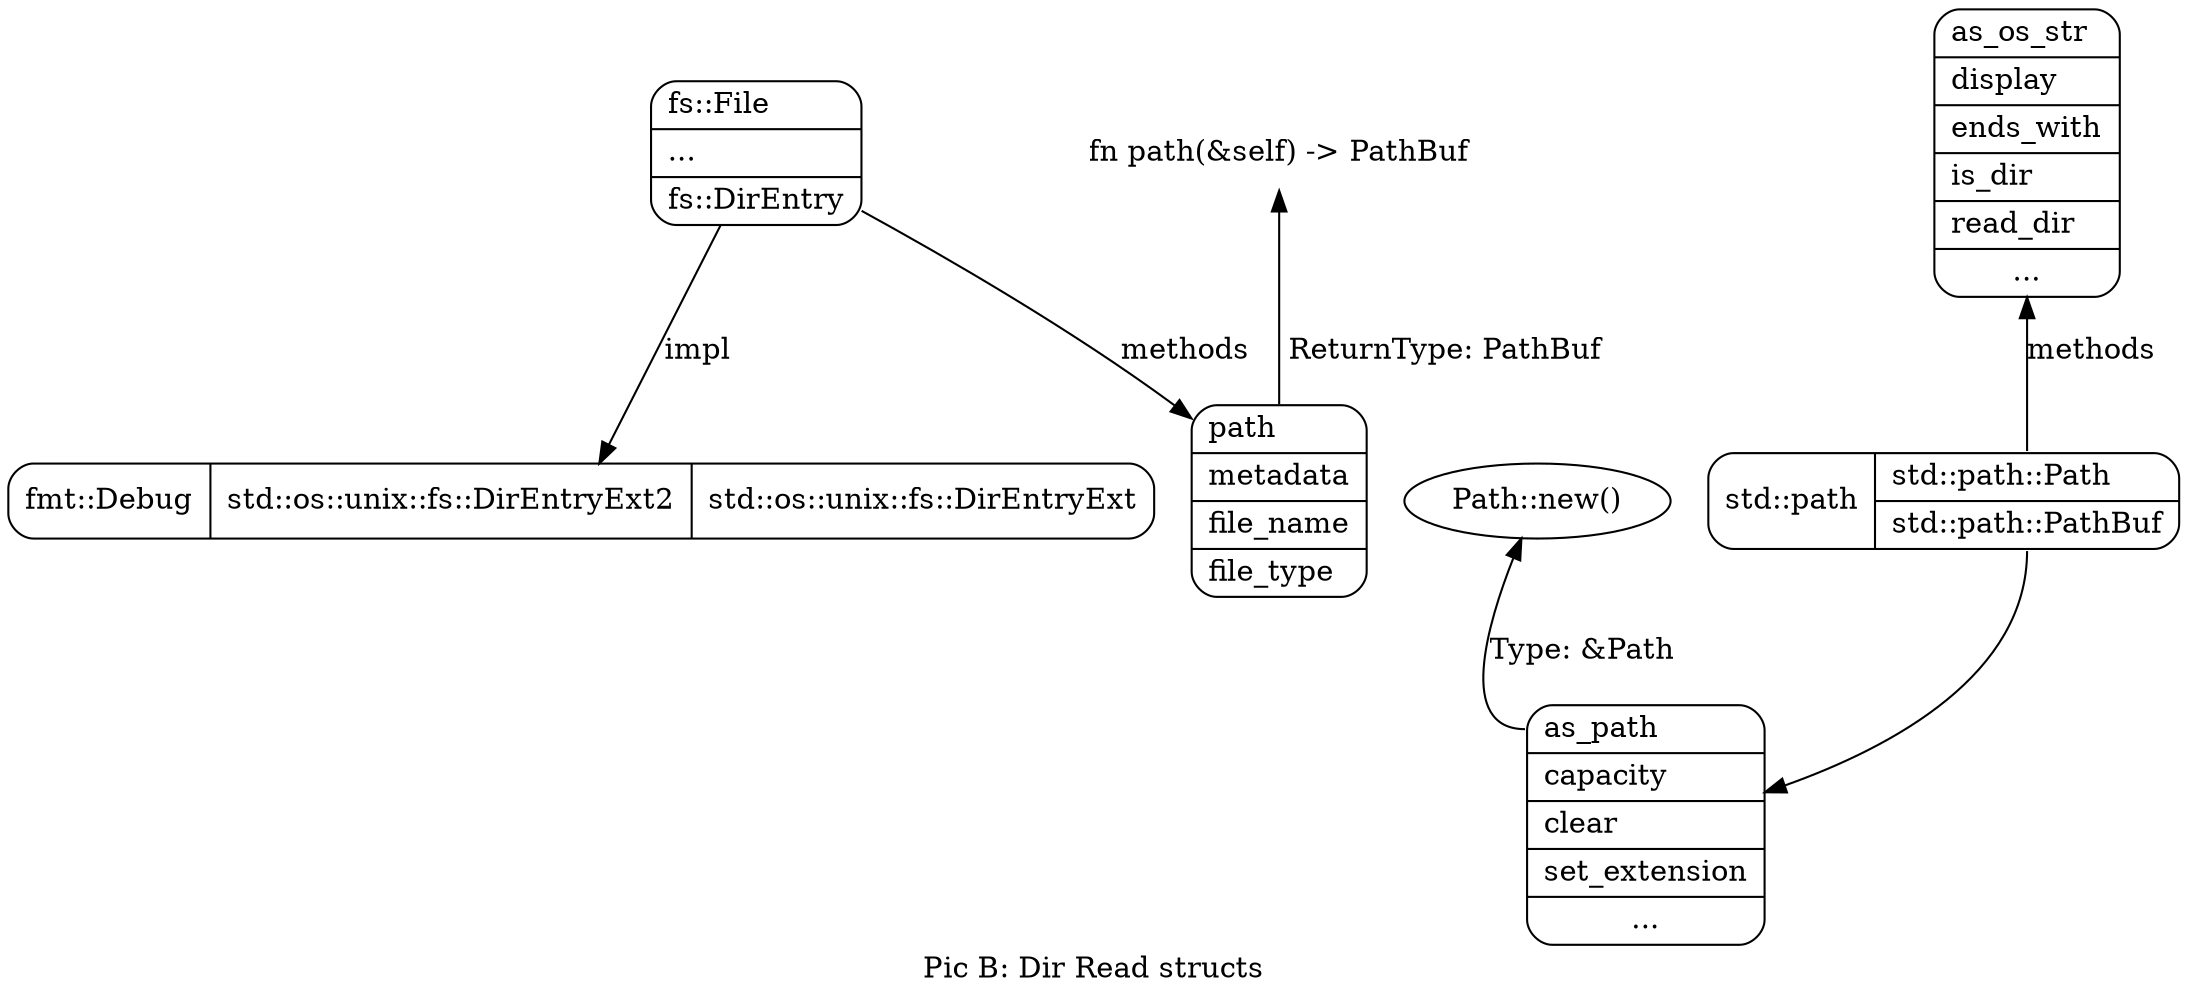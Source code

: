 digraph D{
    graph [dpi=300]
    labelloc="b";
    label="Pic B: Dir Read structs";

    direntry[shape=record, style=rounded, label="{fs::File\l|...\l|fs::DirEntry\l}"];
    traits[shape=record, style=rounded, label="{fmt::Debug\l}|{std::os::unix::fs::DirEntryExt2\l}|{std::os::unix::fs::DirEntryExt\l}"];
    direntry->traits[shape=record,label="impl"];

    node_pathbuf [shape=plaintext, label="fn path(&self) -> PathBuf"]
    node_pathbuf->dir_methods:path [label=" ReturnType: PathBuf", dir=back]; 

    dir_methods[shape=record, style=rounded, label="{<path>path\l|metadata\l|file_name\l|file_type\l}"];
    direntry->dir_methods [label="methods"];

    path[shape=record, style=rounded, label="{std::path}|{<path>std::path::Path\l|<pathbuf>std::path::PathBuf\l}"];
    pathmethods [shape=record, style=rounded,label="{as_os_str\l|display\l|ends_with\l|is_dir\l|read_dir\l|...}"];
    pathmethods->path:path [label="methods", dir=back];
    


    pathbufmethods [shape=record, style=rounded,label="{<aspath>as_path\l|capacity\l|clear\l|set_extension\l|...}"];
    path:pathbuf->pathbufmethods;

    path_new [label="Path::new()"];
    path_new->pathbufmethods:aspath [label="Type: &Path", dir=back];

}